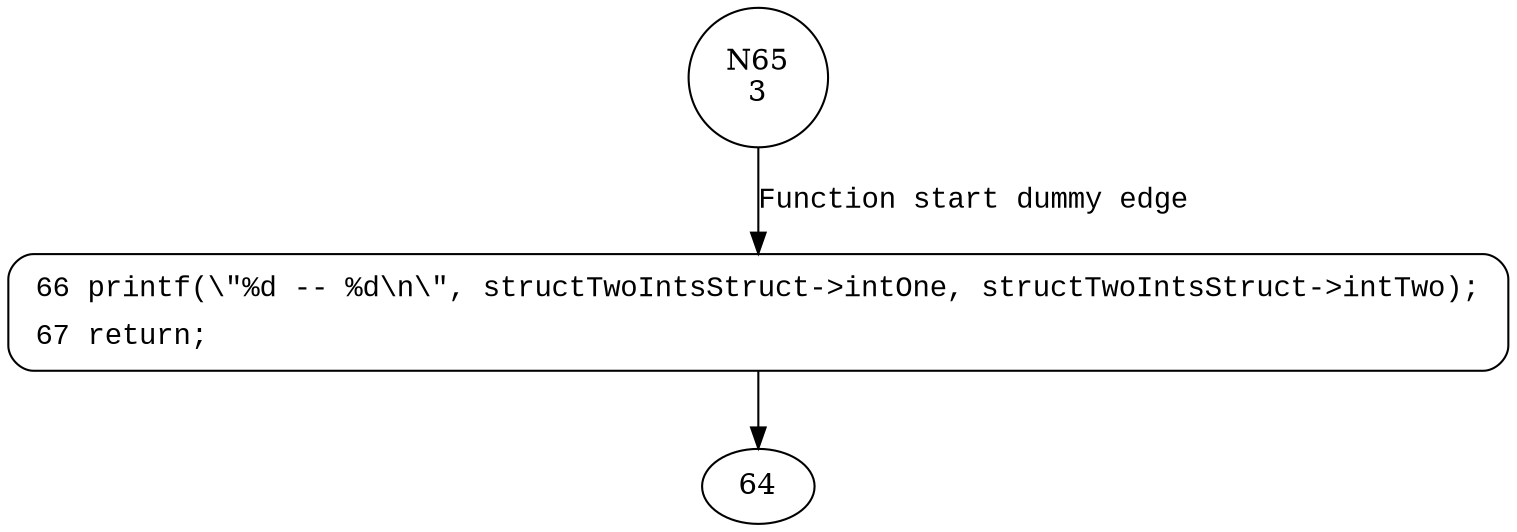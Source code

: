 digraph printStructLine {
65 [shape="circle" label="N65\n3"]
66 [shape="circle" label="N66\n2"]
66 [style="filled,bold" penwidth="1" fillcolor="white" fontname="Courier New" shape="Mrecord" label=<<table border="0" cellborder="0" cellpadding="3" bgcolor="white"><tr><td align="right">66</td><td align="left">printf(\&quot;%d -- %d\n\&quot;, structTwoIntsStruct-&gt;intOne, structTwoIntsStruct-&gt;intTwo);</td></tr><tr><td align="right">67</td><td align="left">return;</td></tr></table>>]
66 -> 64[label=""]
65 -> 66 [label="Function start dummy edge" fontname="Courier New"]
}